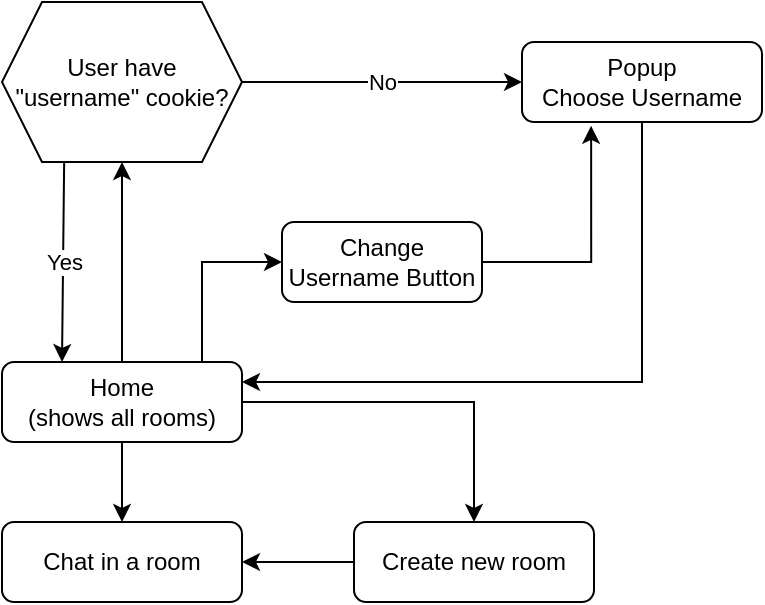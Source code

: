 <mxfile version="14.6.0" type="device"><diagram id="C5RBs43oDa-KdzZeNtuy" name="Page-1"><mxGraphModel dx="981" dy="526" grid="1" gridSize="10" guides="1" tooltips="1" connect="1" arrows="1" fold="1" page="1" pageScale="1" pageWidth="827" pageHeight="1169" math="0" shadow="0"><root><mxCell id="WIyWlLk6GJQsqaUBKTNV-0"/><mxCell id="WIyWlLk6GJQsqaUBKTNV-1" parent="WIyWlLk6GJQsqaUBKTNV-0"/><mxCell id="8Y9FGJzJPD1KaUVJouou-0" style="edgeStyle=orthogonalEdgeStyle;rounded=0;orthogonalLoop=1;jettySize=auto;html=1;entryX=0.5;entryY=0;entryDx=0;entryDy=0;" edge="1" parent="WIyWlLk6GJQsqaUBKTNV-1" source="WIyWlLk6GJQsqaUBKTNV-3" target="8Y9FGJzJPD1KaUVJouou-3"><mxGeometry relative="1" as="geometry"><mxPoint x="636" y="420" as="targetPoint"/></mxGeometry></mxCell><mxCell id="8Y9FGJzJPD1KaUVJouou-1" style="edgeStyle=orthogonalEdgeStyle;rounded=0;orthogonalLoop=1;jettySize=auto;html=1;entryX=0.5;entryY=0;entryDx=0;entryDy=0;" edge="1" parent="WIyWlLk6GJQsqaUBKTNV-1" source="WIyWlLk6GJQsqaUBKTNV-3" target="8Y9FGJzJPD1KaUVJouou-2"><mxGeometry relative="1" as="geometry"><mxPoint x="390" y="440" as="targetPoint"/></mxGeometry></mxCell><mxCell id="8Y9FGJzJPD1KaUVJouou-26" style="edgeStyle=orthogonalEdgeStyle;rounded=0;orthogonalLoop=1;jettySize=auto;html=1;" edge="1" parent="WIyWlLk6GJQsqaUBKTNV-1" source="WIyWlLk6GJQsqaUBKTNV-3" target="8Y9FGJzJPD1KaUVJouou-23"><mxGeometry relative="1" as="geometry"><Array as="points"><mxPoint x="430" y="200"/></Array></mxGeometry></mxCell><mxCell id="8Y9FGJzJPD1KaUVJouou-27" style="edgeStyle=orthogonalEdgeStyle;rounded=0;orthogonalLoop=1;jettySize=auto;html=1;" edge="1" parent="WIyWlLk6GJQsqaUBKTNV-1" source="WIyWlLk6GJQsqaUBKTNV-3" target="8Y9FGJzJPD1KaUVJouou-7"><mxGeometry relative="1" as="geometry"/></mxCell><mxCell id="WIyWlLk6GJQsqaUBKTNV-3" value="&lt;div&gt;Home&lt;/div&gt;&lt;div&gt;(shows all rooms)&lt;br&gt;&lt;/div&gt;" style="rounded=1;whiteSpace=wrap;html=1;fontSize=12;glass=0;strokeWidth=1;shadow=0;" parent="WIyWlLk6GJQsqaUBKTNV-1" vertex="1"><mxGeometry x="330" y="250" width="120" height="40" as="geometry"/></mxCell><mxCell id="8Y9FGJzJPD1KaUVJouou-2" value="Chat in a room" style="rounded=1;whiteSpace=wrap;html=1;fontSize=12;glass=0;strokeWidth=1;shadow=0;" vertex="1" parent="WIyWlLk6GJQsqaUBKTNV-1"><mxGeometry x="330" y="330" width="120" height="40" as="geometry"/></mxCell><mxCell id="8Y9FGJzJPD1KaUVJouou-4" style="edgeStyle=orthogonalEdgeStyle;rounded=0;orthogonalLoop=1;jettySize=auto;html=1;entryX=1;entryY=0.5;entryDx=0;entryDy=0;" edge="1" parent="WIyWlLk6GJQsqaUBKTNV-1" source="8Y9FGJzJPD1KaUVJouou-3" target="8Y9FGJzJPD1KaUVJouou-2"><mxGeometry relative="1" as="geometry"/></mxCell><mxCell id="8Y9FGJzJPD1KaUVJouou-3" value="Create new room" style="rounded=1;whiteSpace=wrap;html=1;fontSize=12;glass=0;strokeWidth=1;shadow=0;" vertex="1" parent="WIyWlLk6GJQsqaUBKTNV-1"><mxGeometry x="506" y="330" width="120" height="40" as="geometry"/></mxCell><mxCell id="8Y9FGJzJPD1KaUVJouou-7" value="User have &quot;username&quot; cookie?" style="shape=hexagon;perimeter=hexagonPerimeter2;whiteSpace=wrap;html=1;fixedSize=1;" vertex="1" parent="WIyWlLk6GJQsqaUBKTNV-1"><mxGeometry x="330" y="70" width="120" height="80" as="geometry"/></mxCell><mxCell id="8Y9FGJzJPD1KaUVJouou-10" value="" style="endArrow=classic;html=1;exitX=1;exitY=0.5;exitDx=0;exitDy=0;entryX=0;entryY=0.5;entryDx=0;entryDy=0;" edge="1" parent="WIyWlLk6GJQsqaUBKTNV-1" source="8Y9FGJzJPD1KaUVJouou-7" target="8Y9FGJzJPD1KaUVJouou-12"><mxGeometry relative="1" as="geometry"><mxPoint x="470" y="160" as="sourcePoint"/><mxPoint x="520" y="180" as="targetPoint"/></mxGeometry></mxCell><mxCell id="8Y9FGJzJPD1KaUVJouou-11" value="&lt;div&gt;No&lt;/div&gt;" style="edgeLabel;resizable=0;html=1;align=center;verticalAlign=middle;" connectable="0" vertex="1" parent="8Y9FGJzJPD1KaUVJouou-10"><mxGeometry relative="1" as="geometry"/></mxCell><mxCell id="8Y9FGJzJPD1KaUVJouou-14" style="edgeStyle=orthogonalEdgeStyle;rounded=0;orthogonalLoop=1;jettySize=auto;html=1;entryX=1;entryY=0.25;entryDx=0;entryDy=0;" edge="1" parent="WIyWlLk6GJQsqaUBKTNV-1" source="8Y9FGJzJPD1KaUVJouou-12" target="WIyWlLk6GJQsqaUBKTNV-3"><mxGeometry relative="1" as="geometry"><Array as="points"><mxPoint x="650" y="260"/></Array></mxGeometry></mxCell><mxCell id="8Y9FGJzJPD1KaUVJouou-12" value="&lt;div&gt;Popup&lt;/div&gt;&lt;div&gt;Choose Username&lt;br&gt;&lt;/div&gt;" style="rounded=1;whiteSpace=wrap;html=1;fontSize=12;glass=0;strokeWidth=1;shadow=0;" vertex="1" parent="WIyWlLk6GJQsqaUBKTNV-1"><mxGeometry x="590" y="90" width="120" height="40" as="geometry"/></mxCell><mxCell id="8Y9FGJzJPD1KaUVJouou-20" value="" style="endArrow=classic;html=1;exitX=0.259;exitY=0.998;exitDx=0;exitDy=0;exitPerimeter=0;entryX=0.25;entryY=0;entryDx=0;entryDy=0;" edge="1" parent="WIyWlLk6GJQsqaUBKTNV-1" source="8Y9FGJzJPD1KaUVJouou-7" target="WIyWlLk6GJQsqaUBKTNV-3"><mxGeometry relative="1" as="geometry"><mxPoint x="330" y="140" as="sourcePoint"/><mxPoint x="430" y="140" as="targetPoint"/></mxGeometry></mxCell><mxCell id="8Y9FGJzJPD1KaUVJouou-21" value="Yes" style="edgeLabel;resizable=0;html=1;align=center;verticalAlign=middle;" connectable="0" vertex="1" parent="8Y9FGJzJPD1KaUVJouou-20"><mxGeometry relative="1" as="geometry"/></mxCell><mxCell id="8Y9FGJzJPD1KaUVJouou-28" style="edgeStyle=orthogonalEdgeStyle;rounded=0;orthogonalLoop=1;jettySize=auto;html=1;entryX=0.288;entryY=1.048;entryDx=0;entryDy=0;entryPerimeter=0;" edge="1" parent="WIyWlLk6GJQsqaUBKTNV-1" source="8Y9FGJzJPD1KaUVJouou-23" target="8Y9FGJzJPD1KaUVJouou-12"><mxGeometry relative="1" as="geometry"/></mxCell><mxCell id="8Y9FGJzJPD1KaUVJouou-23" value="Change Username Button" style="rounded=1;whiteSpace=wrap;html=1;fontSize=12;glass=0;strokeWidth=1;shadow=0;" vertex="1" parent="WIyWlLk6GJQsqaUBKTNV-1"><mxGeometry x="470" y="180" width="100" height="40" as="geometry"/></mxCell></root></mxGraphModel></diagram></mxfile>
